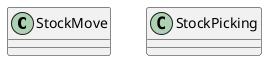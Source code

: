@startuml classes_l10n_in_stock
set namespaceSeparator none
class "StockMove" as odoo_src.odoo.addons.l10n_in_stock.models.stock_move.StockMove {
}
class "StockPicking" as odoo_src.odoo.addons.l10n_in_stock.models.stock_picking.StockPicking {
}
@enduml
